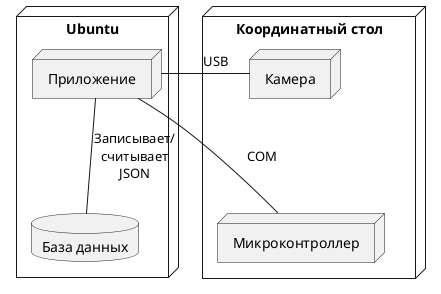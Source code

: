 @startuml Architecture

node "Координатный стол" as tabele {
    node "Камера" as camera
    node "Микроконтроллер" as microconroller
}

node "Ubuntu" as PC{
    database "База данных" as db 
    node "Приложение" as app
}

camera -[hidden]down- microconroller

app -down- db: "Записывает/\nсчитывает\nJSON"
app -right- camera: "      USB"
app -down- microconroller: "COM" 

@enduml